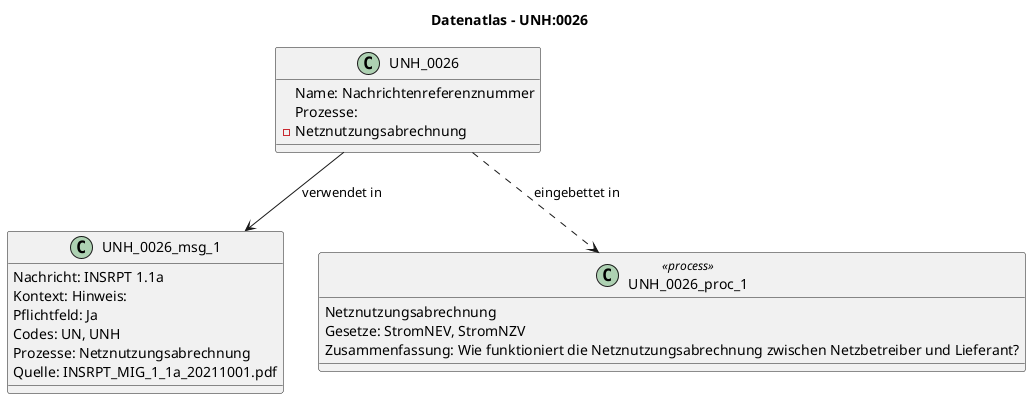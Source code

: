 @startuml
title Datenatlas – UNH:0026
class UNH_0026 {
  Name: Nachrichtenreferenznummer
  Prozesse:
    - Netznutzungsabrechnung
}
class UNH_0026_msg_1 {
  Nachricht: INSRPT 1.1a
  Kontext: Hinweis:
  Pflichtfeld: Ja
  Codes: UN, UNH
  Prozesse: Netznutzungsabrechnung
  Quelle: INSRPT_MIG_1_1a_20211001.pdf
}
UNH_0026 --> UNH_0026_msg_1 : verwendet in
class UNH_0026_proc_1 <<process>> {
  Netznutzungsabrechnung
  Gesetze: StromNEV, StromNZV
  Zusammenfassung: Wie funktioniert die Netznutzungsabrechnung zwischen Netzbetreiber und Lieferant?
}
UNH_0026 ..> UNH_0026_proc_1 : eingebettet in
@enduml